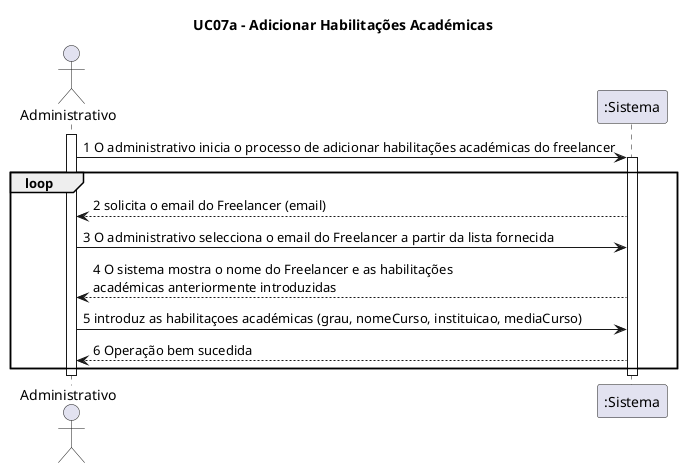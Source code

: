 @startuml

title UC07a - Adicionar Habilitações Académicas

actor Administrativo
participant ":Sistema" as Sistema

activate Administrativo

Administrativo -> Sistema : 1 O administrativo inicia o processo de adicionar habilitações académicas do freelancer
activate Sistema

loop
Sistema --> Administrativo: 2 solicita o email do Freelancer (email)
Administrativo -> Sistema: 3 O administrativo selecciona o email do Freelancer a partir da lista fornecida
Sistema --> Administrativo: 4 O sistema mostra o nome do Freelancer e as habilitações \nacadémicas anteriormente introduzidas
Administrativo -> Sistema: 5 introduz as habilitaçoes académicas (grau, nomeCurso, instituicao, mediaCurso)
Sistema --> Administrativo: 6 Operação bem sucedida
end

deactivate Administrativo
deactivate Sistema

@enduml